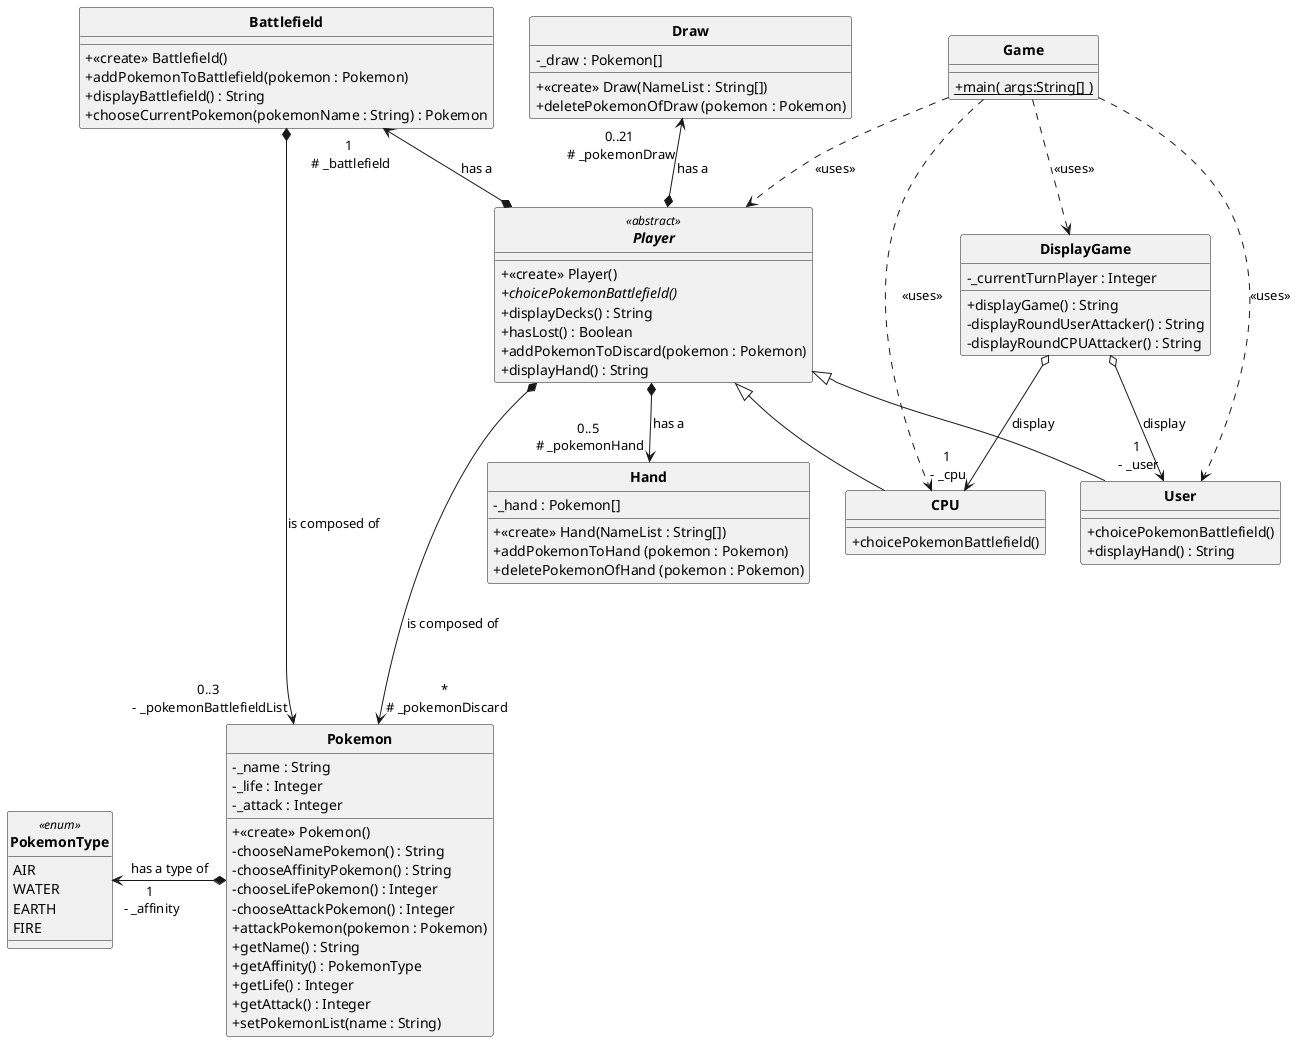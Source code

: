  @startuml
'https://plantuml.com/sequence-diagram


'configuration du style
skinparam style strictuml
skinparam classAttributeIconSize 0
skinparam classFontStyle Bold


class Game {
	+ {static} main( args:String[] )
}

class Pokemon {
    - _name : String
    - _life : Integer
    - _attack : Integer
    + <<create>> Pokemon()
    - chooseNamePokemon() : String
    - chooseAffinityPokemon() : String
    - chooseLifePokemon() : Integer
    - chooseAttackPokemon() : Integer
    + attackPokemon(pokemon : Pokemon)
    + getName() : String
    + getAffinity() : PokemonType
    + getLife() : Integer
    + getAttack() : Integer
    + setPokemonList(name : String)
}

enum PokemonType <<enum>>{
    AIR
    WATER
    EARTH
    FIRE
}
'On pourrait contenir cette énumération comme des "sous classes" de Pokemon'


abstract class Player <<abstract>> {
    + <<create>> Player()
    + {abstract} choicePokemonBattlefield()
    + displayDecks() : String
    + hasLost() : Boolean
    + addPokemonToDiscard(pokemon : Pokemon)
    + displayHand() : String
}

class User extends Player {
    + choicePokemonBattlefield()
    + displayHand() : String
}

class CPU extends Player {
    + choicePokemonBattlefield()
}

class Battlefield {
    + <<create>> Battlefield()
    + addPokemonToBattlefield(pokemon : Pokemon)
    + displayBattlefield() : String
    + chooseCurrentPokemon(pokemonName : String) : Pokemon
}

class DisplayGame {
    - _currentTurnPlayer : Integer
    + displayGame() : String
    - displayRoundUserAttacker() : String
    - displayRoundCPUAttacker() : String
}

class Draw{
    - _draw : Pokemon[]
    +<<create>> Draw(NameList : String[])
    + deletePokemonOfDraw (pokemon : Pokemon)
}

class Hand{
    - _hand : Pokemon[]
    +<<create>> Hand(NameList : String[])
    + addPokemonToHand (pokemon : Pokemon)
    + deletePokemonOfHand (pokemon : Pokemon)
}

Player *-u-> "1\n # _battlefield" Battlefield : "has a"
Player *-u-> "0..21\n # _pokemonDraw" Draw : "has a"
Player *-d---> "*\n # _pokemonDiscard" Pokemon : "is composed of"
Player *--> "0..5\n # _pokemonHand" Hand : "has a"
Battlefield *--> "0..3\n - _pokemonBattlefieldList" Pokemon : "is composed of"
DisplayGame o--> "1\n - _user" User : "display"
DisplayGame o--> "1\n - _cpu" CPU : "display"
Pokemon *-l-> "1\n - _affinity" PokemonType : "has a type of"

Game .d.> Player : <<uses>>
Game .d.> DisplayGame : <<uses>>
Game .d.> CPU : <<uses>>
Game .d.> User : <<uses>>


@enduml